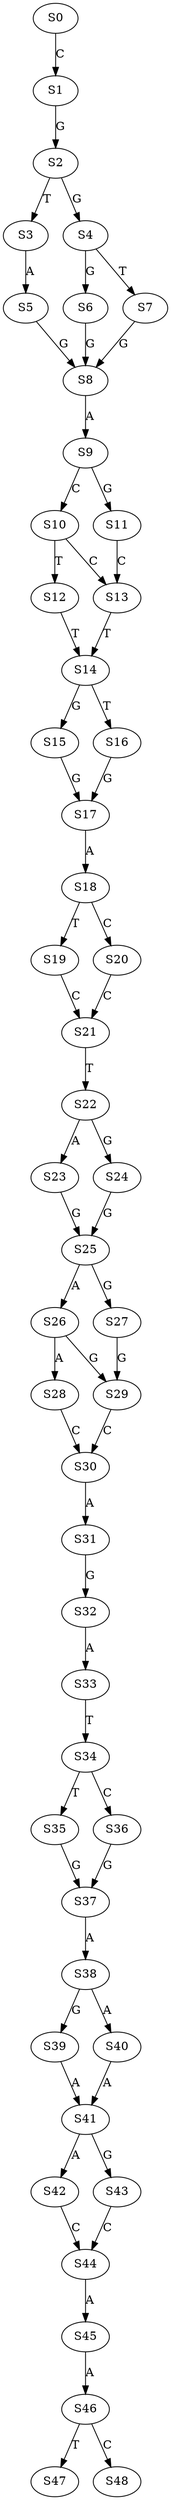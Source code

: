 strict digraph  {
	S0 -> S1 [ label = C ];
	S1 -> S2 [ label = G ];
	S2 -> S3 [ label = T ];
	S2 -> S4 [ label = G ];
	S3 -> S5 [ label = A ];
	S4 -> S6 [ label = G ];
	S4 -> S7 [ label = T ];
	S5 -> S8 [ label = G ];
	S6 -> S8 [ label = G ];
	S7 -> S8 [ label = G ];
	S8 -> S9 [ label = A ];
	S9 -> S10 [ label = C ];
	S9 -> S11 [ label = G ];
	S10 -> S12 [ label = T ];
	S10 -> S13 [ label = C ];
	S11 -> S13 [ label = C ];
	S12 -> S14 [ label = T ];
	S13 -> S14 [ label = T ];
	S14 -> S15 [ label = G ];
	S14 -> S16 [ label = T ];
	S15 -> S17 [ label = G ];
	S16 -> S17 [ label = G ];
	S17 -> S18 [ label = A ];
	S18 -> S19 [ label = T ];
	S18 -> S20 [ label = C ];
	S19 -> S21 [ label = C ];
	S20 -> S21 [ label = C ];
	S21 -> S22 [ label = T ];
	S22 -> S23 [ label = A ];
	S22 -> S24 [ label = G ];
	S23 -> S25 [ label = G ];
	S24 -> S25 [ label = G ];
	S25 -> S26 [ label = A ];
	S25 -> S27 [ label = G ];
	S26 -> S28 [ label = A ];
	S26 -> S29 [ label = G ];
	S27 -> S29 [ label = G ];
	S28 -> S30 [ label = C ];
	S29 -> S30 [ label = C ];
	S30 -> S31 [ label = A ];
	S31 -> S32 [ label = G ];
	S32 -> S33 [ label = A ];
	S33 -> S34 [ label = T ];
	S34 -> S35 [ label = T ];
	S34 -> S36 [ label = C ];
	S35 -> S37 [ label = G ];
	S36 -> S37 [ label = G ];
	S37 -> S38 [ label = A ];
	S38 -> S39 [ label = G ];
	S38 -> S40 [ label = A ];
	S39 -> S41 [ label = A ];
	S40 -> S41 [ label = A ];
	S41 -> S42 [ label = A ];
	S41 -> S43 [ label = G ];
	S42 -> S44 [ label = C ];
	S43 -> S44 [ label = C ];
	S44 -> S45 [ label = A ];
	S45 -> S46 [ label = A ];
	S46 -> S47 [ label = T ];
	S46 -> S48 [ label = C ];
}
